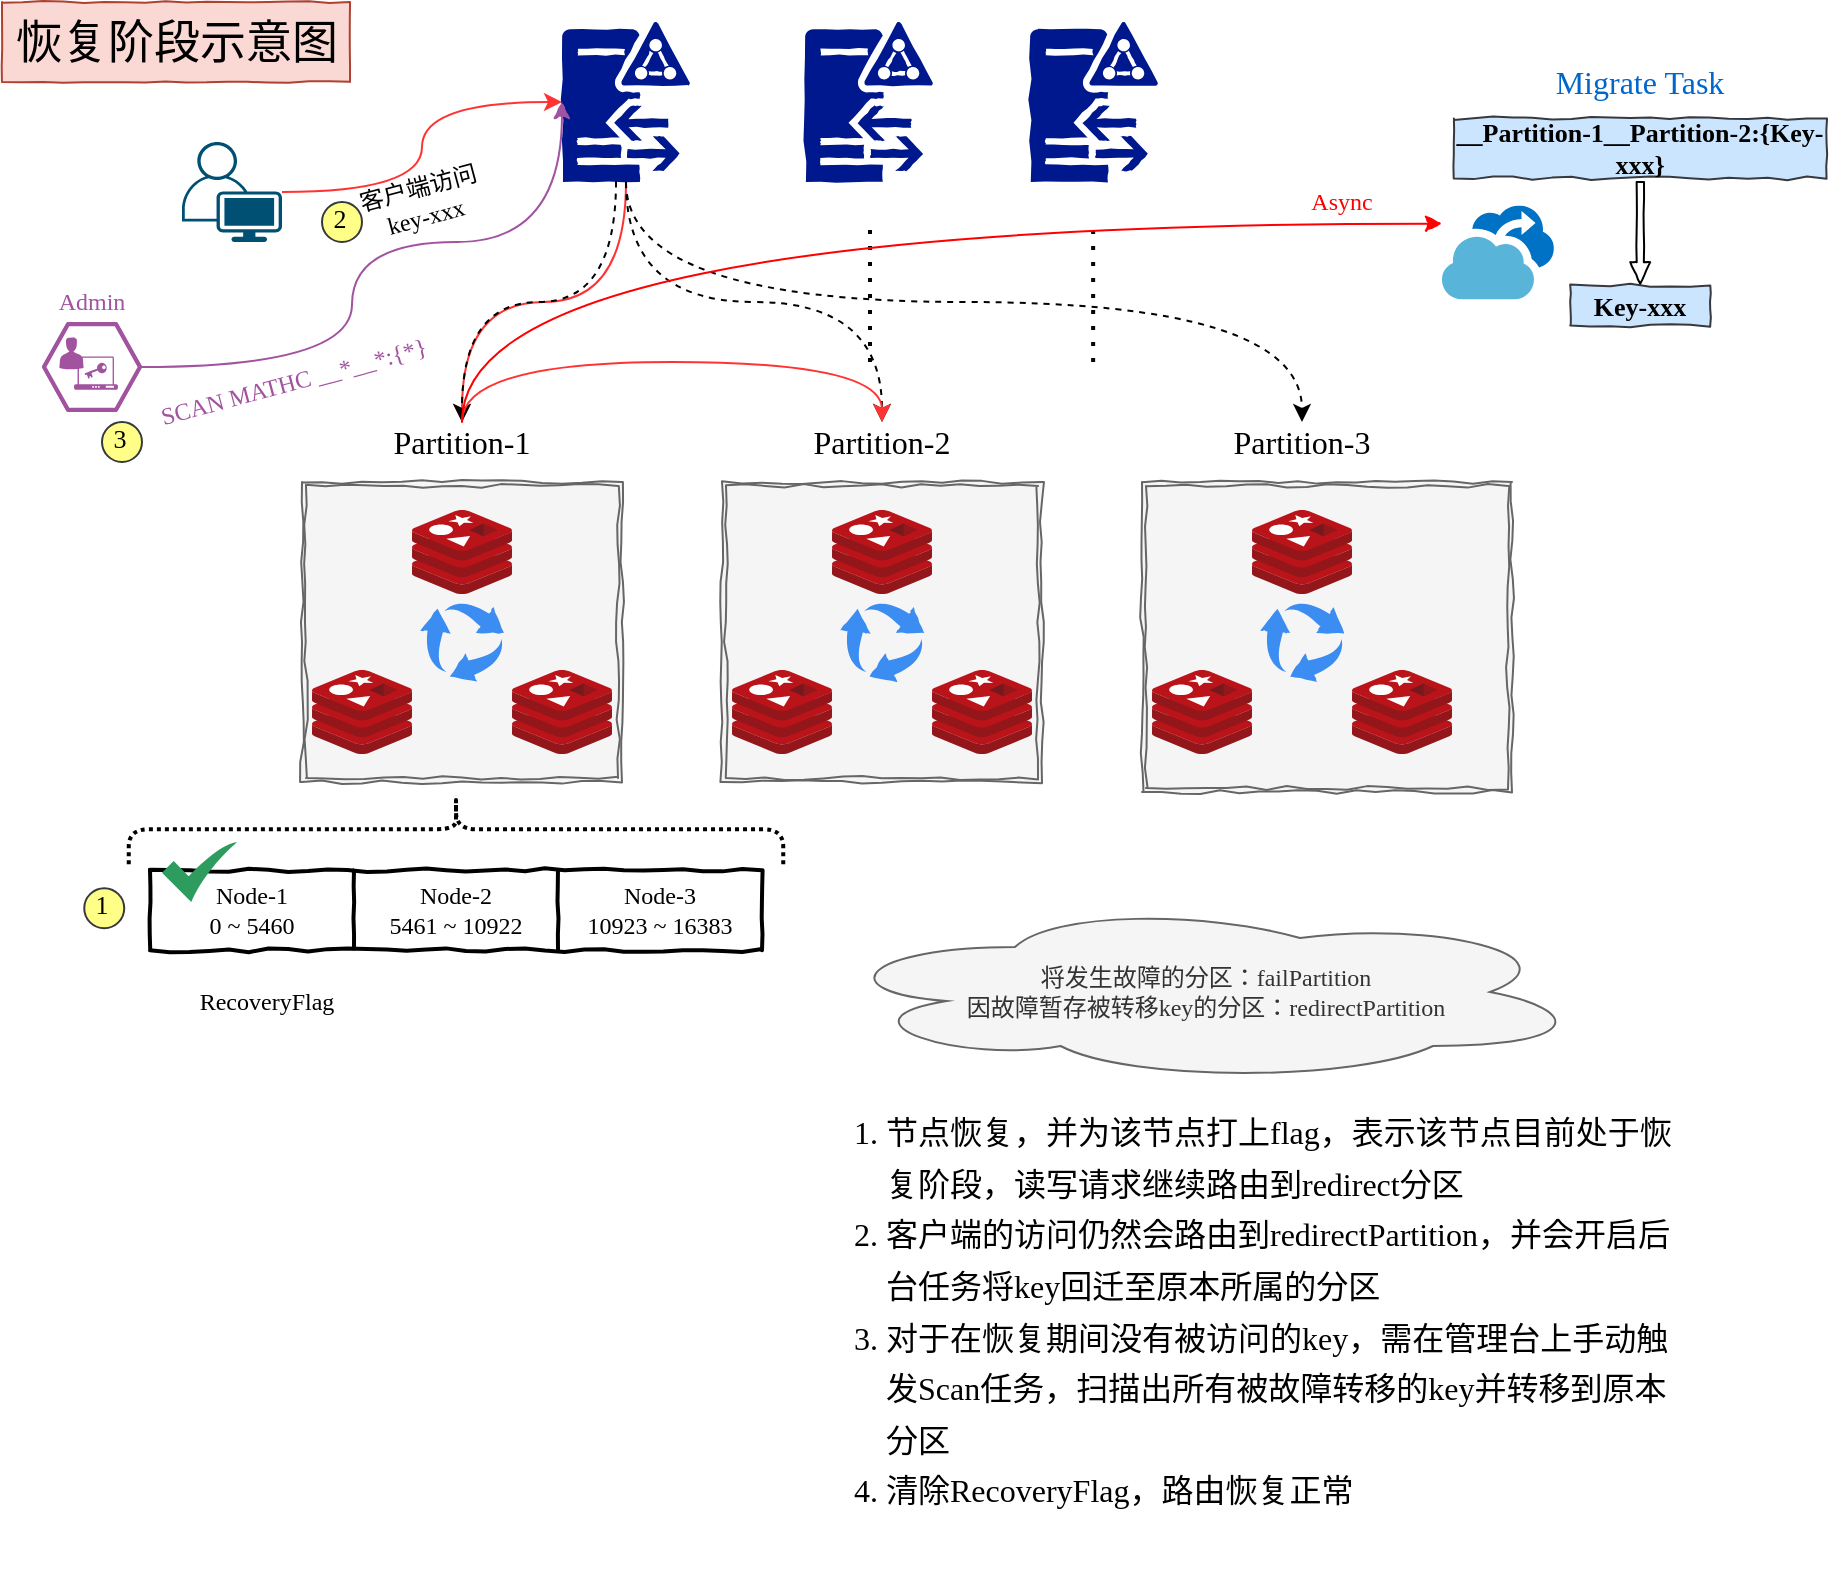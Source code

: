 <mxfile version="14.9.0" type="github" pages="2">
  <diagram id="vCokj1778KDr5Ses3Ti8" name="Page-1">
    <mxGraphModel dx="782" dy="402" grid="1" gridSize="10" guides="1" tooltips="1" connect="1" arrows="1" fold="1" page="1" pageScale="1" pageWidth="827" pageHeight="1169" math="0" shadow="0">
      <root>
        <mxCell id="0" />
        <mxCell id="1" parent="0" />
        <mxCell id="nRLjxPD2J0OSJHSsYI21-68" style="edgeStyle=orthogonalEdgeStyle;curved=1;rounded=0;orthogonalLoop=1;jettySize=auto;html=1;fontFamily=Comic Sans MS;fontSize=16;exitX=0.5;exitY=1;exitDx=0;exitDy=0;exitPerimeter=0;dashed=1;" parent="1" source="nRLjxPD2J0OSJHSsYI21-7" target="nRLjxPD2J0OSJHSsYI21-48" edge="1">
          <mxGeometry relative="1" as="geometry" />
        </mxCell>
        <mxCell id="j68x0pg5eVrXGGbAdJ2o-10" style="edgeStyle=orthogonalEdgeStyle;curved=1;rounded=0;orthogonalLoop=1;jettySize=auto;html=1;entryX=0.5;entryY=0;entryDx=0;entryDy=0;fontFamily=Comic Sans MS;fontColor=#000000;strokeColor=#FF3333;" parent="1" source="nRLjxPD2J0OSJHSsYI21-7" target="nRLjxPD2J0OSJHSsYI21-33" edge="1">
          <mxGeometry relative="1" as="geometry" />
        </mxCell>
        <mxCell id="nRLjxPD2J0OSJHSsYI21-7" value="" style="aspect=fixed;pointerEvents=1;shadow=0;dashed=0;html=1;strokeColor=none;labelPosition=center;verticalLabelPosition=bottom;verticalAlign=top;align=center;fillColor=#00188D;shape=mxgraph.mscae.enterprise.d;comic=1;" parent="1" vertex="1">
          <mxGeometry x="608" y="50" width="64" height="80" as="geometry" />
        </mxCell>
        <mxCell id="nRLjxPD2J0OSJHSsYI21-29" value="" style="aspect=fixed;pointerEvents=1;shadow=0;dashed=0;html=1;strokeColor=none;labelPosition=center;verticalLabelPosition=bottom;verticalAlign=top;align=center;fillColor=#00188D;shape=mxgraph.mscae.enterprise.d;comic=1;" parent="1" vertex="1">
          <mxGeometry x="729.5" y="50" width="64" height="80" as="geometry" />
        </mxCell>
        <mxCell id="nRLjxPD2J0OSJHSsYI21-30" value="" style="aspect=fixed;pointerEvents=1;shadow=0;dashed=0;html=1;strokeColor=none;labelPosition=center;verticalLabelPosition=bottom;verticalAlign=top;align=center;fillColor=#00188D;shape=mxgraph.mscae.enterprise.d;comic=1;" parent="1" vertex="1">
          <mxGeometry x="842" y="50" width="64" height="80" as="geometry" />
        </mxCell>
        <mxCell id="nRLjxPD2J0OSJHSsYI21-34" value="" style="group" parent="1" vertex="1" connectable="0">
          <mxGeometry x="478" y="250" width="160" height="180" as="geometry" />
        </mxCell>
        <mxCell id="nRLjxPD2J0OSJHSsYI21-3" value="" style="shape=ext;double=1;rounded=0;whiteSpace=wrap;html=1;comic=1;treeMoving=0;treeFolding=0;container=1;fillColor=#f5f5f5;strokeColor=#666666;fontColor=#333333;" parent="nRLjxPD2J0OSJHSsYI21-34" vertex="1">
          <mxGeometry y="30" width="160" height="150" as="geometry">
            <mxRectangle x="540" y="370" width="50" height="40" as="alternateBounds" />
          </mxGeometry>
        </mxCell>
        <mxCell id="nRLjxPD2J0OSJHSsYI21-25" value="" style="aspect=fixed;html=1;points=[];align=center;image;fontSize=12;image=img/lib/mscae/Cache_Redis_Product.svg;comic=1;" parent="nRLjxPD2J0OSJHSsYI21-3" vertex="1">
          <mxGeometry x="55" y="14" width="50" height="42" as="geometry" />
        </mxCell>
        <mxCell id="nRLjxPD2J0OSJHSsYI21-26" value="" style="aspect=fixed;html=1;points=[];align=center;image;fontSize=12;image=img/lib/mscae/Cache_Redis_Product.svg;comic=1;" parent="nRLjxPD2J0OSJHSsYI21-3" vertex="1">
          <mxGeometry x="5" y="94" width="50" height="42" as="geometry" />
        </mxCell>
        <mxCell id="nRLjxPD2J0OSJHSsYI21-27" value="" style="aspect=fixed;html=1;points=[];align=center;image;fontSize=12;image=img/lib/mscae/Cache_Redis_Product.svg;comic=1;" parent="nRLjxPD2J0OSJHSsYI21-3" vertex="1">
          <mxGeometry x="105" y="94" width="50" height="42" as="geometry" />
        </mxCell>
        <mxCell id="nRLjxPD2J0OSJHSsYI21-33" value="Partition-1" style="text;html=1;strokeColor=none;fillColor=none;align=center;verticalAlign=middle;whiteSpace=wrap;rounded=0;dashed=1;dashPattern=1 4;labelBackgroundColor=none;comic=0;pointerEvents=1;fontFamily=Comic Sans MS;fontSize=16;" parent="nRLjxPD2J0OSJHSsYI21-34" vertex="1">
          <mxGeometry x="30" width="100" height="20" as="geometry" />
        </mxCell>
        <mxCell id="nRLjxPD2J0OSJHSsYI21-76" value="" style="html=1;aspect=fixed;strokeColor=none;shadow=0;align=center;verticalAlign=top;fillColor=#3B8DF1;shape=mxgraph.gcp2.arrow_cycle;dashed=1;labelBackgroundColor=none;comic=1;pointerEvents=1;fontFamily=Comic Sans MS;fontSize=13;" parent="nRLjxPD2J0OSJHSsYI21-34" vertex="1">
          <mxGeometry x="58.94" y="90" width="42.11" height="40" as="geometry" />
        </mxCell>
        <mxCell id="nRLjxPD2J0OSJHSsYI21-35" value="" style="group" parent="1" vertex="1" connectable="0">
          <mxGeometry x="688" y="250" width="160" height="180" as="geometry" />
        </mxCell>
        <mxCell id="nRLjxPD2J0OSJHSsYI21-36" value="" style="shape=ext;double=1;rounded=0;whiteSpace=wrap;html=1;comic=1;treeMoving=0;treeFolding=0;container=1;fillColor=#f5f5f5;strokeColor=#666666;fontColor=#333333;" parent="nRLjxPD2J0OSJHSsYI21-35" vertex="1">
          <mxGeometry y="30" width="160" height="150" as="geometry">
            <mxRectangle x="540" y="370" width="50" height="40" as="alternateBounds" />
          </mxGeometry>
        </mxCell>
        <mxCell id="nRLjxPD2J0OSJHSsYI21-37" value="" style="aspect=fixed;html=1;points=[];align=center;image;fontSize=12;image=img/lib/mscae/Cache_Redis_Product.svg;comic=1;" parent="nRLjxPD2J0OSJHSsYI21-36" vertex="1">
          <mxGeometry x="55" y="14" width="50" height="42" as="geometry" />
        </mxCell>
        <mxCell id="nRLjxPD2J0OSJHSsYI21-38" value="" style="aspect=fixed;html=1;points=[];align=center;image;fontSize=12;image=img/lib/mscae/Cache_Redis_Product.svg;comic=1;" parent="nRLjxPD2J0OSJHSsYI21-36" vertex="1">
          <mxGeometry x="5" y="94" width="50" height="42" as="geometry" />
        </mxCell>
        <mxCell id="nRLjxPD2J0OSJHSsYI21-39" value="" style="aspect=fixed;html=1;points=[];align=center;image;fontSize=12;image=img/lib/mscae/Cache_Redis_Product.svg;comic=1;" parent="nRLjxPD2J0OSJHSsYI21-36" vertex="1">
          <mxGeometry x="105" y="94" width="50" height="42" as="geometry" />
        </mxCell>
        <mxCell id="nRLjxPD2J0OSJHSsYI21-77" value="" style="html=1;aspect=fixed;strokeColor=none;shadow=0;align=center;verticalAlign=top;fillColor=#3B8DF1;shape=mxgraph.gcp2.arrow_cycle;dashed=1;labelBackgroundColor=none;comic=1;pointerEvents=1;fontFamily=Comic Sans MS;fontSize=13;" parent="nRLjxPD2J0OSJHSsYI21-36" vertex="1">
          <mxGeometry x="58.94" y="60" width="42.11" height="40" as="geometry" />
        </mxCell>
        <mxCell id="nRLjxPD2J0OSJHSsYI21-41" value="Partition-2" style="text;html=1;strokeColor=none;fillColor=none;align=center;verticalAlign=middle;whiteSpace=wrap;rounded=0;dashed=1;dashPattern=1 4;labelBackgroundColor=none;comic=0;pointerEvents=1;fontFamily=Comic Sans MS;fontSize=16;" parent="nRLjxPD2J0OSJHSsYI21-35" vertex="1">
          <mxGeometry x="30" width="100" height="20" as="geometry" />
        </mxCell>
        <mxCell id="nRLjxPD2J0OSJHSsYI21-42" value="" style="group" parent="1" vertex="1" connectable="0">
          <mxGeometry x="898" y="250" width="185" height="185" as="geometry" />
        </mxCell>
        <mxCell id="nRLjxPD2J0OSJHSsYI21-43" value="" style="shape=ext;double=1;rounded=0;whiteSpace=wrap;html=1;comic=1;treeMoving=0;treeFolding=0;container=1;fillColor=#f5f5f5;strokeColor=#666666;fontColor=#333333;" parent="nRLjxPD2J0OSJHSsYI21-42" vertex="1">
          <mxGeometry y="30" width="185" height="155" as="geometry">
            <mxRectangle x="540" y="370" width="50" height="40" as="alternateBounds" />
          </mxGeometry>
        </mxCell>
        <mxCell id="nRLjxPD2J0OSJHSsYI21-44" value="" style="aspect=fixed;html=1;points=[];align=center;image;fontSize=12;image=img/lib/mscae/Cache_Redis_Product.svg;comic=1;" parent="nRLjxPD2J0OSJHSsYI21-43" vertex="1">
          <mxGeometry x="55" y="14" width="50" height="42" as="geometry" />
        </mxCell>
        <mxCell id="nRLjxPD2J0OSJHSsYI21-45" value="" style="aspect=fixed;html=1;points=[];align=center;image;fontSize=12;image=img/lib/mscae/Cache_Redis_Product.svg;comic=1;" parent="nRLjxPD2J0OSJHSsYI21-43" vertex="1">
          <mxGeometry x="5" y="94" width="50" height="42" as="geometry" />
        </mxCell>
        <mxCell id="nRLjxPD2J0OSJHSsYI21-46" value="" style="aspect=fixed;html=1;points=[];align=center;image;fontSize=12;image=img/lib/mscae/Cache_Redis_Product.svg;comic=1;" parent="nRLjxPD2J0OSJHSsYI21-43" vertex="1">
          <mxGeometry x="105" y="94" width="50" height="42" as="geometry" />
        </mxCell>
        <mxCell id="nRLjxPD2J0OSJHSsYI21-78" value="" style="html=1;aspect=fixed;strokeColor=none;shadow=0;align=center;verticalAlign=top;fillColor=#3B8DF1;shape=mxgraph.gcp2.arrow_cycle;dashed=1;labelBackgroundColor=none;comic=1;pointerEvents=1;fontFamily=Comic Sans MS;fontSize=13;" parent="nRLjxPD2J0OSJHSsYI21-43" vertex="1">
          <mxGeometry x="58.95" y="60" width="42.11" height="40" as="geometry" />
        </mxCell>
        <mxCell id="nRLjxPD2J0OSJHSsYI21-48" value="Partition-3" style="text;html=1;strokeColor=none;fillColor=none;align=center;verticalAlign=middle;whiteSpace=wrap;rounded=0;dashed=1;dashPattern=1 4;labelBackgroundColor=none;comic=0;pointerEvents=1;fontFamily=Comic Sans MS;fontSize=16;" parent="nRLjxPD2J0OSJHSsYI21-42" vertex="1">
          <mxGeometry x="30" width="100" height="20" as="geometry" />
        </mxCell>
        <mxCell id="nRLjxPD2J0OSJHSsYI21-49" value="" style="shape=curlyBracket;whiteSpace=wrap;html=1;rounded=1;labelBackgroundColor=none;comic=0;pointerEvents=1;fontFamily=Comic Sans MS;fontSize=16;strokeColor=#000000;strokeWidth=2;fillColor=#ffffff;rotation=90;dashed=1;size=0.5;dashPattern=1 1;" parent="1" vertex="1">
          <mxGeometry x="537.5" y="290" width="35" height="327.25" as="geometry" />
        </mxCell>
        <mxCell id="nRLjxPD2J0OSJHSsYI21-51" value="" style="shape=table;html=1;whiteSpace=wrap;startSize=0;container=0;collapsible=0;childLayout=tableLayout;labelBackgroundColor=none;comic=1;pointerEvents=1;fontFamily=Comic Sans MS;fontSize=16;strokeColor=#000000;strokeWidth=2;fillColor=#ffffff;" parent="1" vertex="1">
          <mxGeometry x="402" y="474.12" width="306" height="40" as="geometry" />
        </mxCell>
        <mxCell id="nRLjxPD2J0OSJHSsYI21-52" value="" style="shape=partialRectangle;html=1;whiteSpace=wrap;collapsible=0;dropTarget=0;pointerEvents=0;fillColor=none;top=0;left=0;bottom=0;right=0;points=[[0,0.5],[1,0.5]];portConstraint=eastwest;" parent="nRLjxPD2J0OSJHSsYI21-51" vertex="1">
          <mxGeometry width="306" height="40" as="geometry" />
        </mxCell>
        <mxCell id="nRLjxPD2J0OSJHSsYI21-53" value="&lt;font face=&quot;Comic Sans MS&quot;&gt;Node-1&lt;br&gt;0 ~ 5460&lt;/font&gt;" style="shape=partialRectangle;html=1;whiteSpace=wrap;connectable=0;fillColor=none;top=0;left=0;bottom=0;right=0;overflow=hidden;container=0;" parent="nRLjxPD2J0OSJHSsYI21-52" vertex="1">
          <mxGeometry width="102" height="40" as="geometry" />
        </mxCell>
        <mxCell id="nRLjxPD2J0OSJHSsYI21-54" value="&lt;font face=&quot;Comic Sans MS&quot;&gt;Node-2&lt;br&gt;5461 ~ 10922&lt;/font&gt;" style="shape=partialRectangle;html=1;whiteSpace=wrap;connectable=0;fillColor=none;top=0;left=0;bottom=0;right=0;overflow=hidden;" parent="nRLjxPD2J0OSJHSsYI21-52" vertex="1">
          <mxGeometry x="102" width="102" height="40" as="geometry" />
        </mxCell>
        <mxCell id="nRLjxPD2J0OSJHSsYI21-55" value="&lt;font face=&quot;Comic Sans MS&quot;&gt;Node-3&lt;br&gt;10923 ~ 16383&lt;/font&gt;" style="shape=partialRectangle;html=1;whiteSpace=wrap;connectable=0;fillColor=none;top=0;left=0;bottom=0;right=0;overflow=hidden;" parent="nRLjxPD2J0OSJHSsYI21-52" vertex="1">
          <mxGeometry x="204" width="102" height="40" as="geometry" />
        </mxCell>
        <mxCell id="nRLjxPD2J0OSJHSsYI21-66" value="" style="endArrow=classic;html=1;fontFamily=Comic Sans MS;fontSize=16;exitX=0.422;exitY=0.995;exitDx=0;exitDy=0;exitPerimeter=0;edgeStyle=orthogonalEdgeStyle;curved=1;dashed=1;" parent="1" source="nRLjxPD2J0OSJHSsYI21-7" target="nRLjxPD2J0OSJHSsYI21-33" edge="1">
          <mxGeometry width="50" height="50" relative="1" as="geometry">
            <mxPoint x="688" y="220" as="sourcePoint" />
            <mxPoint x="588" y="250" as="targetPoint" />
          </mxGeometry>
        </mxCell>
        <mxCell id="nRLjxPD2J0OSJHSsYI21-67" value="" style="endArrow=classic;html=1;fontFamily=Comic Sans MS;fontSize=16;edgeStyle=orthogonalEdgeStyle;curved=1;exitX=0.5;exitY=1;exitDx=0;exitDy=0;exitPerimeter=0;dashed=1;entryX=0.5;entryY=0;entryDx=0;entryDy=0;" parent="1" source="nRLjxPD2J0OSJHSsYI21-7" target="nRLjxPD2J0OSJHSsYI21-41" edge="1">
          <mxGeometry width="50" height="50" relative="1" as="geometry">
            <mxPoint x="638" y="140" as="sourcePoint" />
            <mxPoint x="747.59" y="246.4" as="targetPoint" />
          </mxGeometry>
        </mxCell>
        <mxCell id="nRLjxPD2J0OSJHSsYI21-69" value="" style="endArrow=none;dashed=1;html=1;dashPattern=1 3;strokeWidth=2;fontFamily=Comic Sans MS;fontSize=16;" parent="1" edge="1">
          <mxGeometry width="50" height="50" relative="1" as="geometry">
            <mxPoint x="762" y="220" as="sourcePoint" />
            <mxPoint x="762" y="150" as="targetPoint" />
          </mxGeometry>
        </mxCell>
        <mxCell id="nRLjxPD2J0OSJHSsYI21-70" value="" style="endArrow=none;dashed=1;html=1;dashPattern=1 3;strokeWidth=2;fontFamily=Comic Sans MS;fontSize=16;" parent="1" edge="1">
          <mxGeometry width="50" height="50" relative="1" as="geometry">
            <mxPoint x="873.58" y="220" as="sourcePoint" />
            <mxPoint x="873.58" y="150" as="targetPoint" />
          </mxGeometry>
        </mxCell>
        <mxCell id="nRLjxPD2J0OSJHSsYI21-86" value="1" style="ellipse;whiteSpace=wrap;html=1;aspect=fixed;strokeWidth=1;fontFamily=Tahoma;spacingBottom=4;spacingRight=2;strokeColor=#36393d;labelBackgroundColor=none;comic=1;pointerEvents=1;fontSize=13;fillColor=#ffff88;" parent="1" vertex="1">
          <mxGeometry x="369.12" y="483.12" width="20" height="20" as="geometry" />
        </mxCell>
        <mxCell id="nRLjxPD2J0OSJHSsYI21-89" value="2" style="ellipse;whiteSpace=wrap;html=1;aspect=fixed;strokeWidth=1;fontFamily=Tahoma;spacingBottom=4;spacingRight=2;strokeColor=#36393d;labelBackgroundColor=none;comic=1;pointerEvents=1;fontSize=13;fillColor=#ffff88;" parent="1" vertex="1">
          <mxGeometry x="488" y="140" width="20" height="20" as="geometry" />
        </mxCell>
        <mxCell id="nRLjxPD2J0OSJHSsYI21-90" value="Key-xxx" style="text;html=1;fillColor=#cce5ff;align=center;verticalAlign=middle;whiteSpace=wrap;rounded=0;labelBackgroundColor=none;comic=1;pointerEvents=1;fontFamily=Comic Sans MS;fontSize=13;fontStyle=1;strokeColor=#36393d;" parent="1" vertex="1">
          <mxGeometry x="1112.11" y="181.75" width="70" height="20" as="geometry" />
        </mxCell>
        <mxCell id="nRLjxPD2J0OSJHSsYI21-91" value="&lt;ol style=&quot;line-height: 160%&quot;&gt;&lt;li&gt;&lt;span&gt;节点恢复&lt;/span&gt;&lt;span&gt;，并为该节点打上flag，表示该节点目前处于恢复阶段，读写请求继续路由到redirect分区&lt;/span&gt;&lt;/li&gt;&lt;li&gt;&lt;span&gt;客户端的访问仍然会路由到redirectPartition，并会开启后台任务将key回迁至原本所属的分区&lt;/span&gt;&lt;br&gt;&lt;/li&gt;&lt;li&gt;对于在恢复期间没有被访问的key，需在管理台上手动触发Scan任务，扫描出所有被故障转移的key并转移到原本分区&lt;/li&gt;&lt;li&gt;清除RecoveryFlag，路由恢复正常&lt;/li&gt;&lt;/ol&gt;" style="text;strokeColor=none;fillColor=none;html=1;whiteSpace=wrap;verticalAlign=middle;overflow=hidden;labelBackgroundColor=none;comic=1;pointerEvents=1;fontFamily=Comic Sans MS;fontSize=16;spacingTop=0;jiggle=1;spacing=0;" parent="1" vertex="1">
          <mxGeometry x="729.5" y="560" width="440" height="270" as="geometry" />
        </mxCell>
        <mxCell id="nRLjxPD2J0OSJHSsYI21-98" value="__Partition-1__Partition-2:{Key-xxx}" style="text;html=1;fillColor=#cce5ff;align=center;verticalAlign=middle;whiteSpace=wrap;rounded=0;labelBackgroundColor=none;comic=1;pointerEvents=1;fontFamily=Comic Sans MS;fontSize=13;fontStyle=1;strokeColor=#36393d;" parent="1" vertex="1">
          <mxGeometry x="1053.95" y="98.25" width="186.32" height="30" as="geometry" />
        </mxCell>
        <mxCell id="nRLjxPD2J0OSJHSsYI21-100" value="" style="verticalLabelPosition=bottom;verticalAlign=top;html=1;strokeWidth=1;shape=mxgraph.arrows2.arrow;dy=0.64;dx=10.81;notch=0;labelBackgroundColor=none;comic=1;jiggle=1;pointerEvents=1;fontFamily=Comic Sans MS;fontSize=13;fillColor=#ffffff;rotation=90;" parent="1" vertex="1">
          <mxGeometry x="1121.67" y="150.44" width="50.89" height="10" as="geometry" />
        </mxCell>
        <mxCell id="nRLjxPD2J0OSJHSsYI21-101" value="恢复阶段示意图" style="text;strokeColor=#ae4132;fillColor=#fad9d5;html=1;fontSize=23;fontStyle=0;verticalAlign=middle;align=center;labelBackgroundColor=none;comic=1;jiggle=1;pointerEvents=1;fontFamily=Comic Sans MS;" parent="1" vertex="1">
          <mxGeometry x="328" y="40" width="174" height="40" as="geometry" />
        </mxCell>
        <mxCell id="j68x0pg5eVrXGGbAdJ2o-1" value="" style="html=1;aspect=fixed;strokeColor=none;shadow=0;align=center;verticalAlign=top;fillColor=#2D9C5E;shape=mxgraph.gcp2.check" parent="1" vertex="1">
          <mxGeometry x="408" y="460" width="37.5" height="30" as="geometry" />
        </mxCell>
        <mxCell id="j68x0pg5eVrXGGbAdJ2o-3" value="" style="shape=image;html=1;verticalAlign=top;verticalLabelPosition=bottom;labelBackgroundColor=#ffffff;imageAspect=0;aspect=fixed;image=https://cdn4.iconfinder.com/data/icons/basic-ui-2-line/32/information-mark-letter-info-sign-128.png" parent="1" vertex="1">
          <mxGeometry x="398" y="530" width="20" height="20" as="geometry" />
        </mxCell>
        <mxCell id="j68x0pg5eVrXGGbAdJ2o-5" style="edgeStyle=orthogonalEdgeStyle;rounded=0;orthogonalLoop=1;jettySize=auto;html=1;entryX=0;entryY=0.5;entryDx=0;entryDy=0;entryPerimeter=0;curved=1;strokeColor=#FF3333;" parent="1" source="j68x0pg5eVrXGGbAdJ2o-4" target="nRLjxPD2J0OSJHSsYI21-7" edge="1">
          <mxGeometry relative="1" as="geometry" />
        </mxCell>
        <mxCell id="j68x0pg5eVrXGGbAdJ2o-4" value="" style="points=[[0.35,0,0],[0.98,0.51,0],[1,0.71,0],[0.67,1,0],[0,0.795,0],[0,0.65,0]];verticalLabelPosition=bottom;html=1;verticalAlign=top;aspect=fixed;align=center;pointerEvents=1;shape=mxgraph.cisco19.user;fillColor=#005073;strokeColor=none;" parent="1" vertex="1">
          <mxGeometry x="418" y="110" width="50" height="50" as="geometry" />
        </mxCell>
        <mxCell id="j68x0pg5eVrXGGbAdJ2o-8" value="客户端访问key-xxx" style="text;html=1;strokeColor=none;fillColor=none;align=center;verticalAlign=middle;whiteSpace=wrap;rounded=0;fontFamily=Comic Sans MS;rotation=-15;" parent="1" vertex="1">
          <mxGeometry x="502.5" y="130" width="70" height="20" as="geometry" />
        </mxCell>
        <mxCell id="j68x0pg5eVrXGGbAdJ2o-9" value="RecoveryFlag" style="text;html=1;strokeColor=none;fillColor=none;align=center;verticalAlign=middle;whiteSpace=wrap;rounded=0;fontFamily=Comic Sans MS;" parent="1" vertex="1">
          <mxGeometry x="423" y="530" width="75" height="20" as="geometry" />
        </mxCell>
        <mxCell id="j68x0pg5eVrXGGbAdJ2o-11" style="edgeStyle=orthogonalEdgeStyle;curved=1;rounded=0;orthogonalLoop=1;jettySize=auto;html=1;entryX=0.5;entryY=0;entryDx=0;entryDy=0;fontFamily=Comic Sans MS;fontColor=#000000;strokeColor=#FF3333;exitX=0.5;exitY=0;exitDx=0;exitDy=0;" parent="1" source="nRLjxPD2J0OSJHSsYI21-33" target="nRLjxPD2J0OSJHSsYI21-41" edge="1">
          <mxGeometry relative="1" as="geometry">
            <Array as="points">
              <mxPoint x="558" y="220" />
              <mxPoint x="768" y="220" />
            </Array>
          </mxGeometry>
        </mxCell>
        <mxCell id="j68x0pg5eVrXGGbAdJ2o-13" value="将发生故障的分区：failPartition&lt;br&gt;因故障暂存被转移key的分区：redirectPartition" style="ellipse;shape=cloud;whiteSpace=wrap;html=1;fontFamily=Comic Sans MS;fontColor=#333333;fillColor=#f5f5f5;strokeColor=#666666;" parent="1" vertex="1">
          <mxGeometry x="739.5" y="490" width="380" height="90" as="geometry" />
        </mxCell>
        <mxCell id="j68x0pg5eVrXGGbAdJ2o-15" value="" style="aspect=fixed;html=1;points=[];align=center;image;fontSize=12;image=img/lib/mscae/Backup.svg;fontFamily=Comic Sans MS;fontColor=#000000;" parent="1" vertex="1">
          <mxGeometry x="1048" y="141.75" width="55.95" height="47" as="geometry" />
        </mxCell>
        <mxCell id="j68x0pg5eVrXGGbAdJ2o-17" style="edgeStyle=orthogonalEdgeStyle;curved=1;rounded=0;comic=1;orthogonalLoop=1;jettySize=auto;html=1;fontFamily=Comic Sans MS;fontColor=#000000;exitX=0.5;exitY=0;exitDx=0;exitDy=0;entryX=0;entryY=0.193;entryDx=0;entryDy=0;entryPerimeter=0;strokeColor=#FF0000;" parent="1" source="nRLjxPD2J0OSJHSsYI21-33" target="j68x0pg5eVrXGGbAdJ2o-15" edge="1">
          <mxGeometry relative="1" as="geometry">
            <mxPoint x="1045" y="157" as="targetPoint" />
            <Array as="points">
              <mxPoint x="558" y="151" />
            </Array>
          </mxGeometry>
        </mxCell>
        <mxCell id="j68x0pg5eVrXGGbAdJ2o-18" value="&lt;font color=&quot;#ff0000&quot;&gt;Async&lt;/font&gt;" style="text;html=1;strokeColor=none;fillColor=none;align=center;verticalAlign=middle;whiteSpace=wrap;rounded=0;fontFamily=Comic Sans MS;fontColor=#000000;" parent="1" vertex="1">
          <mxGeometry x="978" y="130" width="40" height="20" as="geometry" />
        </mxCell>
        <mxCell id="j68x0pg5eVrXGGbAdJ2o-21" value="" style="group" parent="1" vertex="1" connectable="0">
          <mxGeometry x="348" y="180" width="50" height="65" as="geometry" />
        </mxCell>
        <mxCell id="j68x0pg5eVrXGGbAdJ2o-19" value="" style="verticalLabelPosition=bottom;html=1;fillColor=#A153A0;strokeColor=#ffffff;verticalAlign=top;align=center;points=[[0,0.5,0],[0.125,0.25,0],[0.25,0,0],[0.5,0,0],[0.75,0,0],[0.875,0.25,0],[1,0.5,0],[0.875,0.75,0],[0.75,1,0],[0.5,1,0],[0.125,0.75,0]];pointerEvents=1;shape=mxgraph.cisco_safe.compositeIcon;bgIcon=mxgraph.cisco_safe.design.blank_device;resIcon=mxgraph.cisco_safe.design.client_firewall;fontFamily=Comic Sans MS;fontColor=#000000;" parent="j68x0pg5eVrXGGbAdJ2o-21" vertex="1">
          <mxGeometry y="20" width="50" height="45" as="geometry" />
        </mxCell>
        <mxCell id="j68x0pg5eVrXGGbAdJ2o-20" value="Admin" style="text;html=1;strokeColor=none;fillColor=none;align=center;verticalAlign=middle;whiteSpace=wrap;rounded=0;fontFamily=Comic Sans MS;fontColor=#A153A0;" parent="j68x0pg5eVrXGGbAdJ2o-21" vertex="1">
          <mxGeometry x="5" width="40" height="20" as="geometry" />
        </mxCell>
        <mxCell id="j68x0pg5eVrXGGbAdJ2o-22" style="edgeStyle=orthogonalEdgeStyle;rounded=0;comic=1;orthogonalLoop=1;jettySize=auto;html=1;fontFamily=Comic Sans MS;fontColor=#A153A0;entryX=0;entryY=0.5;entryDx=0;entryDy=0;entryPerimeter=0;strokeColor=#A153A0;exitX=1;exitY=0.5;exitDx=0;exitDy=0;exitPerimeter=0;curved=1;" parent="1" source="j68x0pg5eVrXGGbAdJ2o-19" target="nRLjxPD2J0OSJHSsYI21-7" edge="1">
          <mxGeometry relative="1" as="geometry">
            <mxPoint x="480" y="200" as="targetPoint" />
            <Array as="points">
              <mxPoint x="503" y="222" />
              <mxPoint x="503" y="160" />
              <mxPoint x="608" y="160" />
            </Array>
          </mxGeometry>
        </mxCell>
        <mxCell id="j68x0pg5eVrXGGbAdJ2o-23" value="SCAN MATHC __*__*:{*}" style="text;html=1;strokeColor=none;fillColor=none;align=center;verticalAlign=middle;whiteSpace=wrap;rounded=0;fontFamily=Comic Sans MS;fontColor=#A153A0;fontSize=12;rotation=-15;" parent="1" vertex="1">
          <mxGeometry x="389.12" y="220" width="170" height="20" as="geometry" />
        </mxCell>
        <mxCell id="j68x0pg5eVrXGGbAdJ2o-24" value="3" style="ellipse;whiteSpace=wrap;html=1;aspect=fixed;strokeWidth=1;fontFamily=Tahoma;spacingBottom=4;spacingRight=2;strokeColor=#36393d;labelBackgroundColor=none;comic=1;pointerEvents=1;fontSize=13;fillColor=#ffff88;" parent="1" vertex="1">
          <mxGeometry x="378" y="250" width="20" height="20" as="geometry" />
        </mxCell>
        <mxCell id="AgQHRdWU_nnNF8746T_x-1" value="Migrate Task" style="text;html=1;strokeColor=none;fillColor=none;align=center;verticalAlign=middle;whiteSpace=wrap;rounded=0;fontFamily=Comic Sans MS;fontSize=16;fontColor=#0066CC;" parent="1" vertex="1">
          <mxGeometry x="1091.17" y="70" width="111.89" height="20" as="geometry" />
        </mxCell>
      </root>
    </mxGraphModel>
  </diagram>
  <diagram id="0f7GZxuMNbyWW5jOqq2Y" name="Page-2">
    <mxGraphModel dx="1422" dy="762" grid="1" gridSize="10" guides="1" tooltips="1" connect="1" arrows="1" fold="1" page="1" pageScale="1" pageWidth="827" pageHeight="1169" math="0" shadow="0">
      <root>
        <mxCell id="02AfhS82IEURScdl1zKG-0" />
        <mxCell id="02AfhS82IEURScdl1zKG-1" parent="02AfhS82IEURScdl1zKG-0" />
        <mxCell id="02AfhS82IEURScdl1zKG-2" style="edgeStyle=orthogonalEdgeStyle;curved=1;rounded=0;orthogonalLoop=1;jettySize=auto;html=1;fontFamily=Comic Sans MS;fontSize=16;exitX=0.5;exitY=1;exitDx=0;exitDy=0;exitPerimeter=0;dashed=1;" edge="1" parent="02AfhS82IEURScdl1zKG-1" source="02AfhS82IEURScdl1zKG-4" target="02AfhS82IEURScdl1zKG-27">
          <mxGeometry relative="1" as="geometry" />
        </mxCell>
        <mxCell id="02AfhS82IEURScdl1zKG-3" style="edgeStyle=orthogonalEdgeStyle;curved=1;rounded=0;orthogonalLoop=1;jettySize=auto;html=1;entryX=0.5;entryY=0;entryDx=0;entryDy=0;fontFamily=Comic Sans MS;fontColor=#000000;strokeColor=#FF3333;" edge="1" parent="02AfhS82IEURScdl1zKG-1" source="02AfhS82IEURScdl1zKG-4" target="02AfhS82IEURScdl1zKG-12">
          <mxGeometry relative="1" as="geometry" />
        </mxCell>
        <mxCell id="02AfhS82IEURScdl1zKG-66" style="edgeStyle=orthogonalEdgeStyle;curved=1;rounded=0;orthogonalLoop=1;jettySize=auto;html=1;entryX=0.5;entryY=0;entryDx=0;entryDy=0;strokeColor=#A153A0;" edge="1" parent="02AfhS82IEURScdl1zKG-1" target="02AfhS82IEURScdl1zKG-62">
          <mxGeometry relative="1" as="geometry">
            <mxPoint x="673" y="90" as="sourcePoint" />
            <Array as="points">
              <mxPoint x="673" y="90" />
              <mxPoint x="710" y="90" />
              <mxPoint x="710" y="30" />
              <mxPoint x="1147" y="30" />
            </Array>
          </mxGeometry>
        </mxCell>
        <mxCell id="02AfhS82IEURScdl1zKG-4" value="" style="aspect=fixed;pointerEvents=1;shadow=0;dashed=0;html=1;strokeColor=none;labelPosition=center;verticalLabelPosition=bottom;verticalAlign=top;align=center;fillColor=#00188D;shape=mxgraph.mscae.enterprise.d;comic=1;" vertex="1" parent="02AfhS82IEURScdl1zKG-1">
          <mxGeometry x="608" y="50" width="64" height="80" as="geometry" />
        </mxCell>
        <mxCell id="02AfhS82IEURScdl1zKG-5" value="" style="aspect=fixed;pointerEvents=1;shadow=0;dashed=0;html=1;strokeColor=none;labelPosition=center;verticalLabelPosition=bottom;verticalAlign=top;align=center;fillColor=#00188D;shape=mxgraph.mscae.enterprise.d;comic=1;" vertex="1" parent="02AfhS82IEURScdl1zKG-1">
          <mxGeometry x="729.5" y="50" width="64" height="80" as="geometry" />
        </mxCell>
        <mxCell id="02AfhS82IEURScdl1zKG-6" value="" style="aspect=fixed;pointerEvents=1;shadow=0;dashed=0;html=1;strokeColor=none;labelPosition=center;verticalLabelPosition=bottom;verticalAlign=top;align=center;fillColor=#00188D;shape=mxgraph.mscae.enterprise.d;comic=1;" vertex="1" parent="02AfhS82IEURScdl1zKG-1">
          <mxGeometry x="842" y="50" width="64" height="80" as="geometry" />
        </mxCell>
        <mxCell id="02AfhS82IEURScdl1zKG-7" value="" style="group" vertex="1" connectable="0" parent="02AfhS82IEURScdl1zKG-1">
          <mxGeometry x="478" y="250" width="160" height="180" as="geometry" />
        </mxCell>
        <mxCell id="02AfhS82IEURScdl1zKG-8" value="" style="shape=ext;double=1;rounded=0;whiteSpace=wrap;html=1;comic=1;treeMoving=0;treeFolding=0;container=1;fillColor=#f5f5f5;strokeColor=#666666;fontColor=#333333;" vertex="1" parent="02AfhS82IEURScdl1zKG-7">
          <mxGeometry y="30" width="160" height="150" as="geometry">
            <mxRectangle x="540" y="370" width="50" height="40" as="alternateBounds" />
          </mxGeometry>
        </mxCell>
        <mxCell id="02AfhS82IEURScdl1zKG-9" value="" style="aspect=fixed;html=1;points=[];align=center;image;fontSize=12;image=img/lib/mscae/Cache_Redis_Product.svg;comic=1;" vertex="1" parent="02AfhS82IEURScdl1zKG-8">
          <mxGeometry x="55" y="14" width="50" height="42" as="geometry" />
        </mxCell>
        <mxCell id="02AfhS82IEURScdl1zKG-10" value="" style="aspect=fixed;html=1;points=[];align=center;image;fontSize=12;image=img/lib/mscae/Cache_Redis_Product.svg;comic=1;" vertex="1" parent="02AfhS82IEURScdl1zKG-8">
          <mxGeometry x="5" y="94" width="50" height="42" as="geometry" />
        </mxCell>
        <mxCell id="02AfhS82IEURScdl1zKG-11" value="" style="aspect=fixed;html=1;points=[];align=center;image;fontSize=12;image=img/lib/mscae/Cache_Redis_Product.svg;comic=1;" vertex="1" parent="02AfhS82IEURScdl1zKG-8">
          <mxGeometry x="105" y="94" width="50" height="42" as="geometry" />
        </mxCell>
        <mxCell id="02AfhS82IEURScdl1zKG-12" value="Partition-1" style="text;html=1;strokeColor=none;fillColor=none;align=center;verticalAlign=middle;whiteSpace=wrap;rounded=0;dashed=1;dashPattern=1 4;labelBackgroundColor=none;comic=0;pointerEvents=1;fontFamily=Comic Sans MS;fontSize=16;" vertex="1" parent="02AfhS82IEURScdl1zKG-7">
          <mxGeometry x="30" width="100" height="20" as="geometry" />
        </mxCell>
        <mxCell id="02AfhS82IEURScdl1zKG-13" value="" style="html=1;aspect=fixed;strokeColor=none;shadow=0;align=center;verticalAlign=top;fillColor=#3B8DF1;shape=mxgraph.gcp2.arrow_cycle;dashed=1;labelBackgroundColor=none;comic=1;pointerEvents=1;fontFamily=Comic Sans MS;fontSize=13;" vertex="1" parent="02AfhS82IEURScdl1zKG-7">
          <mxGeometry x="58.94" y="90" width="42.11" height="40" as="geometry" />
        </mxCell>
        <mxCell id="02AfhS82IEURScdl1zKG-14" value="" style="group" vertex="1" connectable="0" parent="02AfhS82IEURScdl1zKG-1">
          <mxGeometry x="688" y="250" width="160" height="180" as="geometry" />
        </mxCell>
        <mxCell id="02AfhS82IEURScdl1zKG-15" value="" style="shape=ext;double=1;rounded=0;whiteSpace=wrap;html=1;comic=1;treeMoving=0;treeFolding=0;container=1;fillColor=#f5f5f5;strokeColor=#666666;fontColor=#333333;" vertex="1" parent="02AfhS82IEURScdl1zKG-14">
          <mxGeometry y="30" width="160" height="150" as="geometry">
            <mxRectangle x="540" y="370" width="50" height="40" as="alternateBounds" />
          </mxGeometry>
        </mxCell>
        <mxCell id="02AfhS82IEURScdl1zKG-16" value="" style="aspect=fixed;html=1;points=[];align=center;image;fontSize=12;image=img/lib/mscae/Cache_Redis_Product.svg;comic=1;" vertex="1" parent="02AfhS82IEURScdl1zKG-15">
          <mxGeometry x="55" y="14" width="50" height="42" as="geometry" />
        </mxCell>
        <mxCell id="02AfhS82IEURScdl1zKG-17" value="" style="aspect=fixed;html=1;points=[];align=center;image;fontSize=12;image=img/lib/mscae/Cache_Redis_Product.svg;comic=1;" vertex="1" parent="02AfhS82IEURScdl1zKG-15">
          <mxGeometry x="5" y="94" width="50" height="42" as="geometry" />
        </mxCell>
        <mxCell id="02AfhS82IEURScdl1zKG-18" value="" style="aspect=fixed;html=1;points=[];align=center;image;fontSize=12;image=img/lib/mscae/Cache_Redis_Product.svg;comic=1;" vertex="1" parent="02AfhS82IEURScdl1zKG-15">
          <mxGeometry x="105" y="94" width="50" height="42" as="geometry" />
        </mxCell>
        <mxCell id="02AfhS82IEURScdl1zKG-19" value="" style="html=1;aspect=fixed;strokeColor=none;shadow=0;align=center;verticalAlign=top;fillColor=#3B8DF1;shape=mxgraph.gcp2.arrow_cycle;dashed=1;labelBackgroundColor=none;comic=1;pointerEvents=1;fontFamily=Comic Sans MS;fontSize=13;" vertex="1" parent="02AfhS82IEURScdl1zKG-15">
          <mxGeometry x="58.94" y="60" width="42.11" height="40" as="geometry" />
        </mxCell>
        <mxCell id="02AfhS82IEURScdl1zKG-20" value="Partition-2" style="text;html=1;strokeColor=none;fillColor=none;align=center;verticalAlign=middle;whiteSpace=wrap;rounded=0;dashed=1;dashPattern=1 4;labelBackgroundColor=none;comic=0;pointerEvents=1;fontFamily=Comic Sans MS;fontSize=16;" vertex="1" parent="02AfhS82IEURScdl1zKG-14">
          <mxGeometry x="30" width="100" height="20" as="geometry" />
        </mxCell>
        <mxCell id="02AfhS82IEURScdl1zKG-21" value="" style="group" vertex="1" connectable="0" parent="02AfhS82IEURScdl1zKG-1">
          <mxGeometry x="898" y="250" width="185" height="185" as="geometry" />
        </mxCell>
        <mxCell id="02AfhS82IEURScdl1zKG-22" value="" style="shape=ext;double=1;rounded=0;whiteSpace=wrap;html=1;comic=1;treeMoving=0;treeFolding=0;container=1;fillColor=#f5f5f5;strokeColor=#666666;fontColor=#333333;" vertex="1" parent="02AfhS82IEURScdl1zKG-21">
          <mxGeometry y="30" width="185" height="155" as="geometry">
            <mxRectangle x="540" y="370" width="50" height="40" as="alternateBounds" />
          </mxGeometry>
        </mxCell>
        <mxCell id="02AfhS82IEURScdl1zKG-23" value="" style="aspect=fixed;html=1;points=[];align=center;image;fontSize=12;image=img/lib/mscae/Cache_Redis_Product.svg;comic=1;" vertex="1" parent="02AfhS82IEURScdl1zKG-22">
          <mxGeometry x="55" y="14" width="50" height="42" as="geometry" />
        </mxCell>
        <mxCell id="02AfhS82IEURScdl1zKG-24" value="" style="aspect=fixed;html=1;points=[];align=center;image;fontSize=12;image=img/lib/mscae/Cache_Redis_Product.svg;comic=1;" vertex="1" parent="02AfhS82IEURScdl1zKG-22">
          <mxGeometry x="5" y="94" width="50" height="42" as="geometry" />
        </mxCell>
        <mxCell id="02AfhS82IEURScdl1zKG-25" value="" style="aspect=fixed;html=1;points=[];align=center;image;fontSize=12;image=img/lib/mscae/Cache_Redis_Product.svg;comic=1;" vertex="1" parent="02AfhS82IEURScdl1zKG-22">
          <mxGeometry x="105" y="94" width="50" height="42" as="geometry" />
        </mxCell>
        <mxCell id="02AfhS82IEURScdl1zKG-26" value="" style="html=1;aspect=fixed;strokeColor=none;shadow=0;align=center;verticalAlign=top;fillColor=#3B8DF1;shape=mxgraph.gcp2.arrow_cycle;dashed=1;labelBackgroundColor=none;comic=1;pointerEvents=1;fontFamily=Comic Sans MS;fontSize=13;" vertex="1" parent="02AfhS82IEURScdl1zKG-22">
          <mxGeometry x="58.95" y="60" width="42.11" height="40" as="geometry" />
        </mxCell>
        <mxCell id="02AfhS82IEURScdl1zKG-27" value="Partition-3" style="text;html=1;strokeColor=none;fillColor=none;align=center;verticalAlign=middle;whiteSpace=wrap;rounded=0;dashed=1;dashPattern=1 4;labelBackgroundColor=none;comic=0;pointerEvents=1;fontFamily=Comic Sans MS;fontSize=16;" vertex="1" parent="02AfhS82IEURScdl1zKG-21">
          <mxGeometry x="30" width="100" height="20" as="geometry" />
        </mxCell>
        <mxCell id="02AfhS82IEURScdl1zKG-28" value="" style="shape=curlyBracket;whiteSpace=wrap;html=1;rounded=1;labelBackgroundColor=none;comic=0;pointerEvents=1;fontFamily=Comic Sans MS;fontSize=16;strokeColor=#000000;strokeWidth=2;fillColor=#ffffff;rotation=90;dashed=1;size=0.5;dashPattern=1 1;" vertex="1" parent="02AfhS82IEURScdl1zKG-1">
          <mxGeometry x="537.5" y="290" width="35" height="327.25" as="geometry" />
        </mxCell>
        <mxCell id="02AfhS82IEURScdl1zKG-29" value="" style="shape=table;html=1;whiteSpace=wrap;startSize=0;container=0;collapsible=0;childLayout=tableLayout;labelBackgroundColor=none;comic=1;pointerEvents=1;fontFamily=Comic Sans MS;fontSize=16;strokeColor=#000000;strokeWidth=2;fillColor=#ffffff;" vertex="1" parent="02AfhS82IEURScdl1zKG-1">
          <mxGeometry x="402" y="474.12" width="306" height="40" as="geometry" />
        </mxCell>
        <mxCell id="02AfhS82IEURScdl1zKG-30" value="" style="shape=partialRectangle;html=1;whiteSpace=wrap;collapsible=0;dropTarget=0;pointerEvents=0;fillColor=none;top=0;left=0;bottom=0;right=0;points=[[0,0.5],[1,0.5]];portConstraint=eastwest;" vertex="1" parent="02AfhS82IEURScdl1zKG-29">
          <mxGeometry width="306" height="40" as="geometry" />
        </mxCell>
        <mxCell id="02AfhS82IEURScdl1zKG-31" value="&lt;font face=&quot;Comic Sans MS&quot;&gt;Node-1&lt;br&gt;0 ~ 5460&lt;/font&gt;" style="shape=partialRectangle;html=1;whiteSpace=wrap;connectable=0;fillColor=none;top=0;left=0;bottom=0;right=0;overflow=hidden;container=0;" vertex="1" parent="02AfhS82IEURScdl1zKG-30">
          <mxGeometry width="102" height="40" as="geometry" />
        </mxCell>
        <mxCell id="02AfhS82IEURScdl1zKG-32" value="&lt;font face=&quot;Comic Sans MS&quot;&gt;Node-2&lt;br&gt;5461 ~ 10922&lt;/font&gt;" style="shape=partialRectangle;html=1;whiteSpace=wrap;connectable=0;fillColor=none;top=0;left=0;bottom=0;right=0;overflow=hidden;" vertex="1" parent="02AfhS82IEURScdl1zKG-30">
          <mxGeometry x="102" width="102" height="40" as="geometry" />
        </mxCell>
        <mxCell id="02AfhS82IEURScdl1zKG-33" value="&lt;font face=&quot;Comic Sans MS&quot;&gt;Node-3&lt;br&gt;10923 ~ 16383&lt;/font&gt;" style="shape=partialRectangle;html=1;whiteSpace=wrap;connectable=0;fillColor=none;top=0;left=0;bottom=0;right=0;overflow=hidden;" vertex="1" parent="02AfhS82IEURScdl1zKG-30">
          <mxGeometry x="204" width="102" height="40" as="geometry" />
        </mxCell>
        <mxCell id="02AfhS82IEURScdl1zKG-34" value="" style="endArrow=classic;html=1;fontFamily=Comic Sans MS;fontSize=16;exitX=0.422;exitY=0.995;exitDx=0;exitDy=0;exitPerimeter=0;edgeStyle=orthogonalEdgeStyle;curved=1;dashed=1;" edge="1" parent="02AfhS82IEURScdl1zKG-1" source="02AfhS82IEURScdl1zKG-4" target="02AfhS82IEURScdl1zKG-12">
          <mxGeometry width="50" height="50" relative="1" as="geometry">
            <mxPoint x="688" y="220" as="sourcePoint" />
            <mxPoint x="588" y="250" as="targetPoint" />
          </mxGeometry>
        </mxCell>
        <mxCell id="02AfhS82IEURScdl1zKG-35" value="" style="endArrow=classic;html=1;fontFamily=Comic Sans MS;fontSize=16;edgeStyle=orthogonalEdgeStyle;curved=1;exitX=0.5;exitY=1;exitDx=0;exitDy=0;exitPerimeter=0;dashed=1;entryX=0.5;entryY=0;entryDx=0;entryDy=0;" edge="1" parent="02AfhS82IEURScdl1zKG-1" source="02AfhS82IEURScdl1zKG-4" target="02AfhS82IEURScdl1zKG-20">
          <mxGeometry width="50" height="50" relative="1" as="geometry">
            <mxPoint x="638" y="140" as="sourcePoint" />
            <mxPoint x="747.59" y="246.4" as="targetPoint" />
          </mxGeometry>
        </mxCell>
        <mxCell id="02AfhS82IEURScdl1zKG-36" value="" style="endArrow=none;dashed=1;html=1;dashPattern=1 3;strokeWidth=2;fontFamily=Comic Sans MS;fontSize=16;" edge="1" parent="02AfhS82IEURScdl1zKG-1">
          <mxGeometry width="50" height="50" relative="1" as="geometry">
            <mxPoint x="762" y="220" as="sourcePoint" />
            <mxPoint x="762" y="150" as="targetPoint" />
          </mxGeometry>
        </mxCell>
        <mxCell id="02AfhS82IEURScdl1zKG-37" value="" style="endArrow=none;dashed=1;html=1;dashPattern=1 3;strokeWidth=2;fontFamily=Comic Sans MS;fontSize=16;" edge="1" parent="02AfhS82IEURScdl1zKG-1">
          <mxGeometry width="50" height="50" relative="1" as="geometry">
            <mxPoint x="873.58" y="220" as="sourcePoint" />
            <mxPoint x="873.58" y="150" as="targetPoint" />
          </mxGeometry>
        </mxCell>
        <mxCell id="02AfhS82IEURScdl1zKG-38" value="1" style="ellipse;whiteSpace=wrap;html=1;aspect=fixed;strokeWidth=1;fontFamily=Tahoma;spacingBottom=4;spacingRight=2;strokeColor=#36393d;labelBackgroundColor=none;comic=1;pointerEvents=1;fontSize=13;fillColor=#ffff88;" vertex="1" parent="02AfhS82IEURScdl1zKG-1">
          <mxGeometry x="369.12" y="483.12" width="20" height="20" as="geometry" />
        </mxCell>
        <mxCell id="02AfhS82IEURScdl1zKG-39" value="2" style="ellipse;whiteSpace=wrap;html=1;aspect=fixed;strokeWidth=1;fontFamily=Tahoma;spacingBottom=4;spacingRight=2;strokeColor=#36393d;labelBackgroundColor=none;comic=1;pointerEvents=1;fontSize=13;fillColor=#ffff88;" vertex="1" parent="02AfhS82IEURScdl1zKG-1">
          <mxGeometry x="488" y="140" width="20" height="20" as="geometry" />
        </mxCell>
        <mxCell id="02AfhS82IEURScdl1zKG-40" value="Key-xxx" style="text;html=1;fillColor=#cce5ff;align=center;verticalAlign=middle;whiteSpace=wrap;rounded=0;labelBackgroundColor=none;comic=1;pointerEvents=1;fontFamily=Comic Sans MS;fontSize=13;fontStyle=1;strokeColor=#36393d;" vertex="1" parent="02AfhS82IEURScdl1zKG-1">
          <mxGeometry x="1112.11" y="181.75" width="70" height="20" as="geometry" />
        </mxCell>
        <mxCell id="02AfhS82IEURScdl1zKG-41" value="&lt;ol style=&quot;line-height: 160%&quot;&gt;&lt;li&gt;&lt;span&gt;节点恢复&lt;/span&gt;&lt;span&gt;，并为该节点打上flag，表示该节点目前处于恢复阶段&lt;/span&gt;&lt;/li&gt;&lt;li&gt;&lt;span&gt;客户端的访问会根据redirectPartition中是否存在migKey判断路由分区&lt;/span&gt;&lt;br&gt;&lt;/li&gt;&lt;li&gt;在管理台上手动触发Scan任务，扫描出所有被故障转移的key并迁移回原本分区&lt;/li&gt;&lt;li&gt;清除RecoveryFlag，路由恢复正常&lt;/li&gt;&lt;/ol&gt;" style="text;strokeColor=none;fillColor=none;html=1;whiteSpace=wrap;verticalAlign=middle;overflow=hidden;labelBackgroundColor=none;comic=1;pointerEvents=1;fontFamily=Comic Sans MS;fontSize=16;spacingTop=0;jiggle=1;spacing=0;" vertex="1" parent="02AfhS82IEURScdl1zKG-1">
          <mxGeometry x="729.5" y="560" width="440" height="270" as="geometry" />
        </mxCell>
        <mxCell id="02AfhS82IEURScdl1zKG-42" value="__Partition-1__Partition-2:{Key-xxx}" style="text;html=1;fillColor=#cce5ff;align=center;verticalAlign=middle;whiteSpace=wrap;rounded=0;labelBackgroundColor=none;comic=1;pointerEvents=1;fontFamily=Comic Sans MS;fontSize=13;fontStyle=1;strokeColor=#36393d;" vertex="1" parent="02AfhS82IEURScdl1zKG-1">
          <mxGeometry x="1053.95" y="98.25" width="186.32" height="30" as="geometry" />
        </mxCell>
        <mxCell id="02AfhS82IEURScdl1zKG-43" value="" style="verticalLabelPosition=bottom;verticalAlign=top;html=1;strokeWidth=1;shape=mxgraph.arrows2.arrow;dy=0.64;dx=10.81;notch=0;labelBackgroundColor=none;comic=1;jiggle=1;pointerEvents=1;fontFamily=Comic Sans MS;fontSize=13;fillColor=#ffffff;rotation=90;" vertex="1" parent="02AfhS82IEURScdl1zKG-1">
          <mxGeometry x="1121.67" y="150.44" width="50.89" height="10" as="geometry" />
        </mxCell>
        <mxCell id="02AfhS82IEURScdl1zKG-44" value="恢复阶段示意图" style="text;strokeColor=#ae4132;fillColor=#fad9d5;html=1;fontSize=23;fontStyle=0;verticalAlign=middle;align=center;labelBackgroundColor=none;comic=1;jiggle=1;pointerEvents=1;fontFamily=Comic Sans MS;" vertex="1" parent="02AfhS82IEURScdl1zKG-1">
          <mxGeometry x="328" y="40" width="174" height="40" as="geometry" />
        </mxCell>
        <mxCell id="02AfhS82IEURScdl1zKG-45" value="" style="html=1;aspect=fixed;strokeColor=none;shadow=0;align=center;verticalAlign=top;fillColor=#2D9C5E;shape=mxgraph.gcp2.check" vertex="1" parent="02AfhS82IEURScdl1zKG-1">
          <mxGeometry x="408" y="460" width="37.5" height="30" as="geometry" />
        </mxCell>
        <mxCell id="02AfhS82IEURScdl1zKG-46" value="" style="shape=image;html=1;verticalAlign=top;verticalLabelPosition=bottom;labelBackgroundColor=#ffffff;imageAspect=0;aspect=fixed;image=https://cdn4.iconfinder.com/data/icons/basic-ui-2-line/32/information-mark-letter-info-sign-128.png" vertex="1" parent="02AfhS82IEURScdl1zKG-1">
          <mxGeometry x="398" y="530" width="20" height="20" as="geometry" />
        </mxCell>
        <mxCell id="02AfhS82IEURScdl1zKG-47" style="edgeStyle=orthogonalEdgeStyle;rounded=0;orthogonalLoop=1;jettySize=auto;html=1;entryX=0;entryY=0.5;entryDx=0;entryDy=0;entryPerimeter=0;curved=1;strokeColor=#FF3333;" edge="1" parent="02AfhS82IEURScdl1zKG-1" source="02AfhS82IEURScdl1zKG-48" target="02AfhS82IEURScdl1zKG-4">
          <mxGeometry relative="1" as="geometry" />
        </mxCell>
        <mxCell id="02AfhS82IEURScdl1zKG-48" value="" style="points=[[0.35,0,0],[0.98,0.51,0],[1,0.71,0],[0.67,1,0],[0,0.795,0],[0,0.65,0]];verticalLabelPosition=bottom;html=1;verticalAlign=top;aspect=fixed;align=center;pointerEvents=1;shape=mxgraph.cisco19.user;fillColor=#005073;strokeColor=none;" vertex="1" parent="02AfhS82IEURScdl1zKG-1">
          <mxGeometry x="418" y="110" width="50" height="50" as="geometry" />
        </mxCell>
        <mxCell id="02AfhS82IEURScdl1zKG-49" value="客户端访问key-xxx" style="text;html=1;strokeColor=none;fillColor=none;align=center;verticalAlign=middle;whiteSpace=wrap;rounded=0;fontFamily=Comic Sans MS;rotation=-15;" vertex="1" parent="02AfhS82IEURScdl1zKG-1">
          <mxGeometry x="502.5" y="130" width="70" height="20" as="geometry" />
        </mxCell>
        <mxCell id="02AfhS82IEURScdl1zKG-50" value="RecoveryFlag" style="text;html=1;strokeColor=none;fillColor=none;align=center;verticalAlign=middle;whiteSpace=wrap;rounded=0;fontFamily=Comic Sans MS;" vertex="1" parent="02AfhS82IEURScdl1zKG-1">
          <mxGeometry x="423" y="530" width="75" height="20" as="geometry" />
        </mxCell>
        <mxCell id="02AfhS82IEURScdl1zKG-51" style="edgeStyle=orthogonalEdgeStyle;curved=1;rounded=0;orthogonalLoop=1;jettySize=auto;html=1;entryX=0.5;entryY=0;entryDx=0;entryDy=0;fontFamily=Comic Sans MS;fontColor=#000000;strokeColor=#FF3333;exitX=0.5;exitY=0;exitDx=0;exitDy=0;" edge="1" parent="02AfhS82IEURScdl1zKG-1" source="02AfhS82IEURScdl1zKG-12" target="02AfhS82IEURScdl1zKG-20">
          <mxGeometry relative="1" as="geometry">
            <Array as="points">
              <mxPoint x="558" y="220" />
              <mxPoint x="768" y="220" />
            </Array>
          </mxGeometry>
        </mxCell>
        <mxCell id="02AfhS82IEURScdl1zKG-52" value="将发生故障的分区：failPartition&lt;br&gt;因故障暂存被转移key的分区：redirectPartition" style="ellipse;shape=cloud;whiteSpace=wrap;html=1;fontFamily=Comic Sans MS;fontColor=#333333;fillColor=#f5f5f5;strokeColor=#666666;" vertex="1" parent="02AfhS82IEURScdl1zKG-1">
          <mxGeometry x="739.5" y="490" width="380" height="90" as="geometry" />
        </mxCell>
        <mxCell id="02AfhS82IEURScdl1zKG-53" value="" style="aspect=fixed;html=1;points=[];align=center;image;fontSize=12;image=img/lib/mscae/Backup.svg;fontFamily=Comic Sans MS;fontColor=#000000;" vertex="1" parent="02AfhS82IEURScdl1zKG-1">
          <mxGeometry x="1048" y="141.75" width="55.95" height="47" as="geometry" />
        </mxCell>
        <mxCell id="02AfhS82IEURScdl1zKG-56" value="" style="group" vertex="1" connectable="0" parent="02AfhS82IEURScdl1zKG-1">
          <mxGeometry x="348" y="180" width="50" height="65" as="geometry" />
        </mxCell>
        <mxCell id="02AfhS82IEURScdl1zKG-57" value="" style="verticalLabelPosition=bottom;html=1;fillColor=#A153A0;strokeColor=#ffffff;verticalAlign=top;align=center;points=[[0,0.5,0],[0.125,0.25,0],[0.25,0,0],[0.5,0,0],[0.75,0,0],[0.875,0.25,0],[1,0.5,0],[0.875,0.75,0],[0.75,1,0],[0.5,1,0],[0.125,0.75,0]];pointerEvents=1;shape=mxgraph.cisco_safe.compositeIcon;bgIcon=mxgraph.cisco_safe.design.blank_device;resIcon=mxgraph.cisco_safe.design.client_firewall;fontFamily=Comic Sans MS;fontColor=#000000;" vertex="1" parent="02AfhS82IEURScdl1zKG-56">
          <mxGeometry y="20" width="50" height="45" as="geometry" />
        </mxCell>
        <mxCell id="02AfhS82IEURScdl1zKG-58" value="Admin" style="text;html=1;strokeColor=none;fillColor=none;align=center;verticalAlign=middle;whiteSpace=wrap;rounded=0;fontFamily=Comic Sans MS;fontColor=#A153A0;" vertex="1" parent="02AfhS82IEURScdl1zKG-56">
          <mxGeometry x="5" width="40" height="20" as="geometry" />
        </mxCell>
        <mxCell id="02AfhS82IEURScdl1zKG-59" style="edgeStyle=orthogonalEdgeStyle;rounded=0;comic=1;orthogonalLoop=1;jettySize=auto;html=1;fontFamily=Comic Sans MS;fontColor=#A153A0;entryX=0;entryY=0.5;entryDx=0;entryDy=0;entryPerimeter=0;strokeColor=#A153A0;exitX=1;exitY=0.5;exitDx=0;exitDy=0;exitPerimeter=0;curved=1;" edge="1" parent="02AfhS82IEURScdl1zKG-1" source="02AfhS82IEURScdl1zKG-57" target="02AfhS82IEURScdl1zKG-4">
          <mxGeometry relative="1" as="geometry">
            <mxPoint x="480" y="200" as="targetPoint" />
            <Array as="points">
              <mxPoint x="503" y="223" />
              <mxPoint x="503" y="160" />
              <mxPoint x="590" y="160" />
              <mxPoint x="590" y="90" />
            </Array>
          </mxGeometry>
        </mxCell>
        <mxCell id="02AfhS82IEURScdl1zKG-60" value="SCAN MATHC __*__*:{*}" style="text;html=1;strokeColor=none;fillColor=none;align=center;verticalAlign=middle;whiteSpace=wrap;rounded=0;fontFamily=Comic Sans MS;fontColor=#A153A0;fontSize=12;rotation=-15;" vertex="1" parent="02AfhS82IEURScdl1zKG-1">
          <mxGeometry x="389.12" y="220" width="170" height="20" as="geometry" />
        </mxCell>
        <mxCell id="02AfhS82IEURScdl1zKG-61" value="3" style="ellipse;whiteSpace=wrap;html=1;aspect=fixed;strokeWidth=1;fontFamily=Tahoma;spacingBottom=4;spacingRight=2;strokeColor=#36393d;labelBackgroundColor=none;comic=1;pointerEvents=1;fontSize=13;fillColor=#ffff88;" vertex="1" parent="02AfhS82IEURScdl1zKG-1">
          <mxGeometry x="378" y="250" width="20" height="20" as="geometry" />
        </mxCell>
        <mxCell id="02AfhS82IEURScdl1zKG-62" value="Migrate Task" style="text;html=1;strokeColor=none;fillColor=none;align=center;verticalAlign=middle;whiteSpace=wrap;rounded=0;fontFamily=Comic Sans MS;fontSize=16;fontColor=#0066CC;" vertex="1" parent="02AfhS82IEURScdl1zKG-1">
          <mxGeometry x="1091.17" y="70" width="111.89" height="20" as="geometry" />
        </mxCell>
      </root>
    </mxGraphModel>
  </diagram>
</mxfile>
